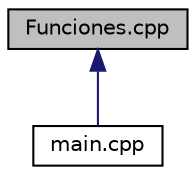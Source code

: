 digraph "Funciones.cpp"
{
 // LATEX_PDF_SIZE
  edge [fontname="Helvetica",fontsize="10",labelfontname="Helvetica",labelfontsize="10"];
  node [fontname="Helvetica",fontsize="10",shape=record];
  Node1 [label="Funciones.cpp",height=0.2,width=0.4,color="black", fillcolor="grey75", style="filled", fontcolor="black",tooltip="Implementación de las funciones para la lógica del juego Ahorcado."];
  Node1 -> Node2 [dir="back",color="midnightblue",fontsize="10",style="solid",fontname="Helvetica"];
  Node2 [label="main.cpp",height=0.2,width=0.4,color="black", fillcolor="white", style="filled",URL="$main_8cpp.html",tooltip="Punto de entrada para el juego Ahorcado."];
}
